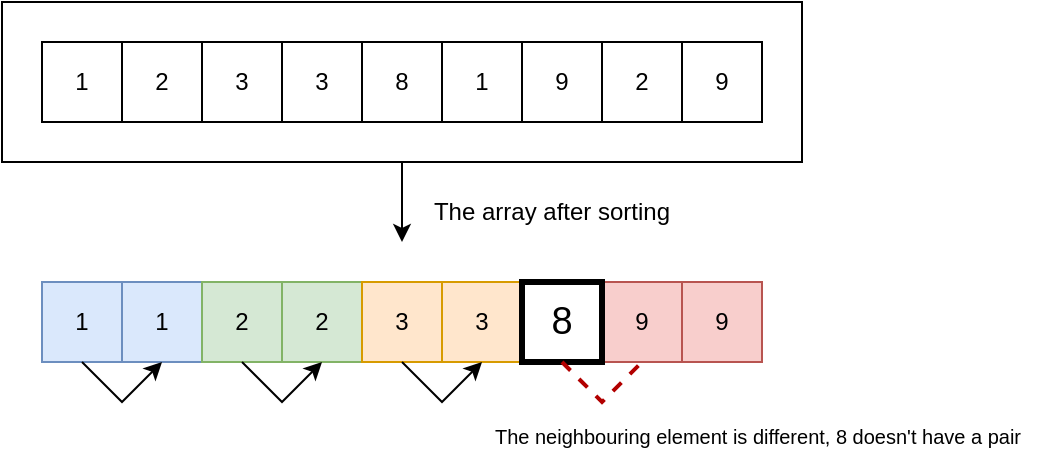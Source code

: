 <mxfile version="20.8.3" type="device"><diagram id="CSXKWaAP2h6kRKFdK-Oq" name="Page-1"><mxGraphModel dx="1434" dy="775" grid="1" gridSize="10" guides="1" tooltips="1" connect="1" arrows="1" fold="1" page="1" pageScale="1" pageWidth="827" pageHeight="1169" math="0" shadow="0"><root><mxCell id="0"/><mxCell id="1" parent="0"/><mxCell id="ccJwK4LMNBAcnMwPUnTT-18" value="9" style="rounded=0;whiteSpace=wrap;html=1;fillColor=#f8cecc;strokeColor=#b85450;" vertex="1" parent="1"><mxGeometry x="440" y="280" width="40" height="40" as="geometry"/></mxCell><mxCell id="ccJwK4LMNBAcnMwPUnTT-1" value="1" style="rounded=0;whiteSpace=wrap;html=1;" vertex="1" parent="1"><mxGeometry x="160" y="160" width="40" height="40" as="geometry"/></mxCell><mxCell id="ccJwK4LMNBAcnMwPUnTT-2" value="2" style="rounded=0;whiteSpace=wrap;html=1;" vertex="1" parent="1"><mxGeometry x="200" y="160" width="40" height="40" as="geometry"/></mxCell><mxCell id="ccJwK4LMNBAcnMwPUnTT-3" value="3" style="rounded=0;whiteSpace=wrap;html=1;" vertex="1" parent="1"><mxGeometry x="240" y="160" width="40" height="40" as="geometry"/></mxCell><mxCell id="ccJwK4LMNBAcnMwPUnTT-4" value="3" style="rounded=0;whiteSpace=wrap;html=1;" vertex="1" parent="1"><mxGeometry x="280" y="160" width="40" height="40" as="geometry"/></mxCell><mxCell id="ccJwK4LMNBAcnMwPUnTT-6" value="8" style="rounded=0;whiteSpace=wrap;html=1;" vertex="1" parent="1"><mxGeometry x="320" y="160" width="40" height="40" as="geometry"/></mxCell><mxCell id="ccJwK4LMNBAcnMwPUnTT-7" value="1" style="rounded=0;whiteSpace=wrap;html=1;" vertex="1" parent="1"><mxGeometry x="360" y="160" width="40" height="40" as="geometry"/></mxCell><mxCell id="ccJwK4LMNBAcnMwPUnTT-8" value="9" style="rounded=0;whiteSpace=wrap;html=1;" vertex="1" parent="1"><mxGeometry x="400" y="160" width="40" height="40" as="geometry"/></mxCell><mxCell id="ccJwK4LMNBAcnMwPUnTT-9" value="2" style="rounded=0;whiteSpace=wrap;html=1;" vertex="1" parent="1"><mxGeometry x="440" y="160" width="40" height="40" as="geometry"/></mxCell><mxCell id="ccJwK4LMNBAcnMwPUnTT-10" value="9" style="rounded=0;whiteSpace=wrap;html=1;" vertex="1" parent="1"><mxGeometry x="480" y="160" width="40" height="40" as="geometry"/></mxCell><mxCell id="ccJwK4LMNBAcnMwPUnTT-11" value="1" style="rounded=0;whiteSpace=wrap;html=1;fillColor=#dae8fc;strokeColor=#6c8ebf;" vertex="1" parent="1"><mxGeometry x="160" y="280" width="40" height="40" as="geometry"/></mxCell><mxCell id="ccJwK4LMNBAcnMwPUnTT-12" value="1" style="rounded=0;whiteSpace=wrap;html=1;fillColor=#dae8fc;strokeColor=#6c8ebf;" vertex="1" parent="1"><mxGeometry x="200" y="280" width="40" height="40" as="geometry"/></mxCell><mxCell id="ccJwK4LMNBAcnMwPUnTT-13" value="2" style="rounded=0;whiteSpace=wrap;html=1;fillColor=#d5e8d4;strokeColor=#82b366;" vertex="1" parent="1"><mxGeometry x="240" y="280" width="40" height="40" as="geometry"/></mxCell><mxCell id="ccJwK4LMNBAcnMwPUnTT-14" value="2" style="rounded=0;whiteSpace=wrap;html=1;fillColor=#d5e8d4;strokeColor=#82b366;" vertex="1" parent="1"><mxGeometry x="280" y="280" width="40" height="40" as="geometry"/></mxCell><mxCell id="ccJwK4LMNBAcnMwPUnTT-15" value="3" style="rounded=0;whiteSpace=wrap;html=1;fillColor=#ffe6cc;strokeColor=#d79b00;" vertex="1" parent="1"><mxGeometry x="320" y="280" width="40" height="40" as="geometry"/></mxCell><mxCell id="ccJwK4LMNBAcnMwPUnTT-16" value="3" style="rounded=0;whiteSpace=wrap;html=1;fillColor=#ffe6cc;strokeColor=#d79b00;" vertex="1" parent="1"><mxGeometry x="360" y="280" width="40" height="40" as="geometry"/></mxCell><mxCell id="ccJwK4LMNBAcnMwPUnTT-17" value="8" style="rounded=0;whiteSpace=wrap;html=1;strokeWidth=3;labelBorderColor=none;labelBackgroundColor=none;fontSize=19;" vertex="1" parent="1"><mxGeometry x="400" y="280" width="40" height="40" as="geometry"/></mxCell><mxCell id="ccJwK4LMNBAcnMwPUnTT-22" value="" style="rounded=0;whiteSpace=wrap;html=1;fillColor=none;strokeColor=default;" vertex="1" parent="1"><mxGeometry x="140" y="140" width="400" height="80" as="geometry"/></mxCell><mxCell id="ccJwK4LMNBAcnMwPUnTT-19" value="9" style="rounded=0;whiteSpace=wrap;html=1;fillColor=#f8cecc;strokeColor=#b85450;" vertex="1" parent="1"><mxGeometry x="480" y="280" width="40" height="40" as="geometry"/></mxCell><mxCell id="ccJwK4LMNBAcnMwPUnTT-23" value="" style="endArrow=classic;html=1;rounded=0;exitX=0.5;exitY=1;exitDx=0;exitDy=0;" edge="1" parent="1" source="ccJwK4LMNBAcnMwPUnTT-22"><mxGeometry width="50" height="50" relative="1" as="geometry"><mxPoint x="400" y="420" as="sourcePoint"/><mxPoint x="340" y="260" as="targetPoint"/></mxGeometry></mxCell><mxCell id="ccJwK4LMNBAcnMwPUnTT-24" value="The array after sorting" style="text;html=1;strokeColor=none;fillColor=none;align=center;verticalAlign=middle;whiteSpace=wrap;rounded=0;" vertex="1" parent="1"><mxGeometry x="350" y="230" width="130" height="30" as="geometry"/></mxCell><mxCell id="ccJwK4LMNBAcnMwPUnTT-25" value="" style="endArrow=classic;html=1;rounded=0;fontSize=19;exitX=0.5;exitY=1;exitDx=0;exitDy=0;entryX=0.5;entryY=1;entryDx=0;entryDy=0;" edge="1" parent="1" source="ccJwK4LMNBAcnMwPUnTT-11" target="ccJwK4LMNBAcnMwPUnTT-12"><mxGeometry width="50" height="50" relative="1" as="geometry"><mxPoint x="400" y="400" as="sourcePoint"/><mxPoint x="200" y="340" as="targetPoint"/><Array as="points"><mxPoint x="200" y="340"/></Array></mxGeometry></mxCell><mxCell id="ccJwK4LMNBAcnMwPUnTT-26" value="" style="endArrow=classic;html=1;rounded=0;fontSize=19;exitX=0.5;exitY=1;exitDx=0;exitDy=0;entryX=0.5;entryY=1;entryDx=0;entryDy=0;" edge="1" parent="1" source="ccJwK4LMNBAcnMwPUnTT-13" target="ccJwK4LMNBAcnMwPUnTT-14"><mxGeometry width="50" height="50" relative="1" as="geometry"><mxPoint x="400" y="400" as="sourcePoint"/><mxPoint x="450" y="350" as="targetPoint"/><Array as="points"><mxPoint x="280" y="340"/></Array></mxGeometry></mxCell><mxCell id="ccJwK4LMNBAcnMwPUnTT-27" value="" style="endArrow=classic;html=1;rounded=0;fontSize=19;exitX=0.5;exitY=1;exitDx=0;exitDy=0;entryX=0.5;entryY=1;entryDx=0;entryDy=0;" edge="1" parent="1" source="ccJwK4LMNBAcnMwPUnTT-15" target="ccJwK4LMNBAcnMwPUnTT-16"><mxGeometry width="50" height="50" relative="1" as="geometry"><mxPoint x="400" y="400" as="sourcePoint"/><mxPoint x="450" y="350" as="targetPoint"/><Array as="points"><mxPoint x="360" y="340"/></Array></mxGeometry></mxCell><mxCell id="ccJwK4LMNBAcnMwPUnTT-28" value="" style="endArrow=none;html=1;rounded=0;fontSize=19;exitX=0.5;exitY=1;exitDx=0;exitDy=0;entryX=0.5;entryY=1;entryDx=0;entryDy=0;fillColor=#e51400;strokeColor=#B20000;endSize=6;strokeWidth=2;dashed=1;endFill=0;" edge="1" parent="1" source="ccJwK4LMNBAcnMwPUnTT-17" target="ccJwK4LMNBAcnMwPUnTT-18"><mxGeometry width="50" height="50" relative="1" as="geometry"><mxPoint x="400" y="400" as="sourcePoint"/><mxPoint x="450" y="350" as="targetPoint"/><Array as="points"><mxPoint x="440" y="340"/></Array></mxGeometry></mxCell><mxCell id="ccJwK4LMNBAcnMwPUnTT-29" value="&lt;font size=&quot;1&quot;&gt;The neighbouring element is different, 8 doesn't have a pair&lt;/font&gt;" style="text;html=1;strokeColor=none;fillColor=none;align=center;verticalAlign=middle;whiteSpace=wrap;rounded=0;labelBackgroundColor=none;labelBorderColor=none;strokeWidth=3;fontSize=19;" vertex="1" parent="1"><mxGeometry x="370" y="340" width="296" height="30" as="geometry"/></mxCell></root></mxGraphModel></diagram></mxfile>
